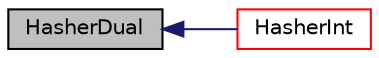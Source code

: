 digraph "HasherDual"
{
  bgcolor="transparent";
  edge [fontname="Helvetica",fontsize="10",labelfontname="Helvetica",labelfontsize="10"];
  node [fontname="Helvetica",fontsize="10",shape=record];
  rankdir="LR";
  Node1 [label="HasherDual",height=0.2,width=0.4,color="black", fillcolor="grey75", style="filled", fontcolor="black"];
  Node1 -> Node2 [dir="back",color="midnightblue",fontsize="10",style="solid",fontname="Helvetica"];
  Node2 [label="HasherInt",height=0.2,width=0.4,color="red",URL="$a10936.html#ad66c1264fb70430e8a2a587e65b1b3b9",tooltip="An optimized version of Hasher. "];
}
